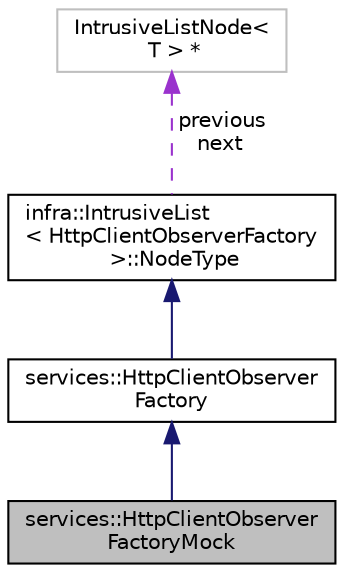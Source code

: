 digraph "services::HttpClientObserverFactoryMock"
{
 // INTERACTIVE_SVG=YES
  edge [fontname="Helvetica",fontsize="10",labelfontname="Helvetica",labelfontsize="10"];
  node [fontname="Helvetica",fontsize="10",shape=record];
  Node3 [label="services::HttpClientObserver\lFactoryMock",height=0.2,width=0.4,color="black", fillcolor="grey75", style="filled", fontcolor="black"];
  Node4 -> Node3 [dir="back",color="midnightblue",fontsize="10",style="solid",fontname="Helvetica"];
  Node4 [label="services::HttpClientObserver\lFactory",height=0.2,width=0.4,color="black", fillcolor="white", style="filled",URL="$d9/d25/classservices_1_1_http_client_observer_factory.html"];
  Node5 -> Node4 [dir="back",color="midnightblue",fontsize="10",style="solid",fontname="Helvetica"];
  Node5 [label="infra::IntrusiveList\l\< HttpClientObserverFactory\l \>::NodeType",height=0.2,width=0.4,color="black", fillcolor="white", style="filled",URL="$d7/da5/classinfra_1_1detail_1_1_intrusive_list_node.html"];
  Node6 -> Node5 [dir="back",color="darkorchid3",fontsize="10",style="dashed",label=" previous\nnext" ,fontname="Helvetica"];
  Node6 [label="IntrusiveListNode\<\l T \> *",height=0.2,width=0.4,color="grey75", fillcolor="white", style="filled"];
}
